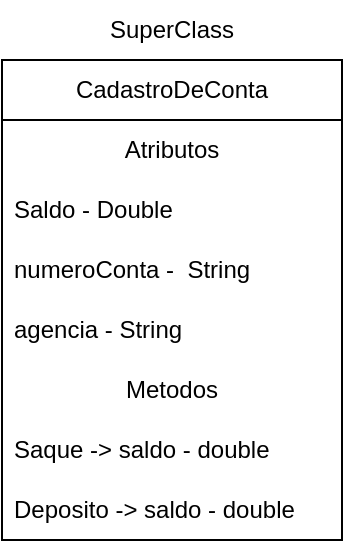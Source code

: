 <mxfile version="26.1.0">
  <diagram name="Página-1" id="ho_L50GDY8roF5pcZKHd">
    <mxGraphModel dx="1050" dy="596" grid="1" gridSize="10" guides="1" tooltips="1" connect="1" arrows="1" fold="1" page="1" pageScale="1" pageWidth="827" pageHeight="1169" math="0" shadow="0">
      <root>
        <mxCell id="0" />
        <mxCell id="1" parent="0" />
        <mxCell id="Qm05IoAx1dnULd8c1xUZ-1" value="CadastroDeConta" style="swimlane;fontStyle=0;childLayout=stackLayout;horizontal=1;startSize=30;horizontalStack=0;resizeParent=1;resizeParentMax=0;resizeLast=0;collapsible=1;marginBottom=0;whiteSpace=wrap;html=1;" vertex="1" parent="1">
          <mxGeometry x="60" y="160" width="170" height="240" as="geometry" />
        </mxCell>
        <mxCell id="Qm05IoAx1dnULd8c1xUZ-10" value="Atributos" style="text;html=1;align=center;verticalAlign=middle;whiteSpace=wrap;rounded=0;" vertex="1" parent="Qm05IoAx1dnULd8c1xUZ-1">
          <mxGeometry y="30" width="170" height="30" as="geometry" />
        </mxCell>
        <mxCell id="Qm05IoAx1dnULd8c1xUZ-3" value="Saldo - Double" style="text;strokeColor=none;fillColor=none;align=left;verticalAlign=middle;spacingLeft=4;spacingRight=4;overflow=hidden;points=[[0,0.5],[1,0.5]];portConstraint=eastwest;rotatable=0;whiteSpace=wrap;html=1;" vertex="1" parent="Qm05IoAx1dnULd8c1xUZ-1">
          <mxGeometry y="60" width="170" height="30" as="geometry" />
        </mxCell>
        <mxCell id="Qm05IoAx1dnULd8c1xUZ-4" value="numeroConta -&amp;nbsp; String" style="text;strokeColor=none;fillColor=none;align=left;verticalAlign=middle;spacingLeft=4;spacingRight=4;overflow=hidden;points=[[0,0.5],[1,0.5]];portConstraint=eastwest;rotatable=0;whiteSpace=wrap;html=1;" vertex="1" parent="Qm05IoAx1dnULd8c1xUZ-1">
          <mxGeometry y="90" width="170" height="30" as="geometry" />
        </mxCell>
        <mxCell id="Qm05IoAx1dnULd8c1xUZ-5" value="agencia - String" style="text;strokeColor=none;fillColor=none;align=left;verticalAlign=middle;spacingLeft=4;spacingRight=4;overflow=hidden;points=[[0,0.5],[1,0.5]];portConstraint=eastwest;rotatable=0;whiteSpace=wrap;html=1;" vertex="1" parent="Qm05IoAx1dnULd8c1xUZ-1">
          <mxGeometry y="120" width="170" height="30" as="geometry" />
        </mxCell>
        <mxCell id="Qm05IoAx1dnULd8c1xUZ-8" value="Metodos" style="text;html=1;align=center;verticalAlign=middle;whiteSpace=wrap;rounded=0;" vertex="1" parent="Qm05IoAx1dnULd8c1xUZ-1">
          <mxGeometry y="150" width="170" height="30" as="geometry" />
        </mxCell>
        <mxCell id="Qm05IoAx1dnULd8c1xUZ-11" value="Saque -&amp;gt; saldo - double" style="text;strokeColor=none;fillColor=none;align=left;verticalAlign=middle;spacingLeft=4;spacingRight=4;overflow=hidden;points=[[0,0.5],[1,0.5]];portConstraint=eastwest;rotatable=0;whiteSpace=wrap;html=1;" vertex="1" parent="Qm05IoAx1dnULd8c1xUZ-1">
          <mxGeometry y="180" width="170" height="30" as="geometry" />
        </mxCell>
        <mxCell id="Qm05IoAx1dnULd8c1xUZ-12" value="Deposito -&amp;gt; saldo - double" style="text;strokeColor=none;fillColor=none;align=left;verticalAlign=middle;spacingLeft=4;spacingRight=4;overflow=hidden;points=[[0,0.5],[1,0.5]];portConstraint=eastwest;rotatable=0;whiteSpace=wrap;html=1;" vertex="1" parent="Qm05IoAx1dnULd8c1xUZ-1">
          <mxGeometry y="210" width="170" height="30" as="geometry" />
        </mxCell>
        <mxCell id="Qm05IoAx1dnULd8c1xUZ-6" value="SuperClass" style="text;html=1;align=center;verticalAlign=middle;whiteSpace=wrap;rounded=0;" vertex="1" parent="1">
          <mxGeometry x="115" y="130" width="60" height="30" as="geometry" />
        </mxCell>
      </root>
    </mxGraphModel>
  </diagram>
</mxfile>
